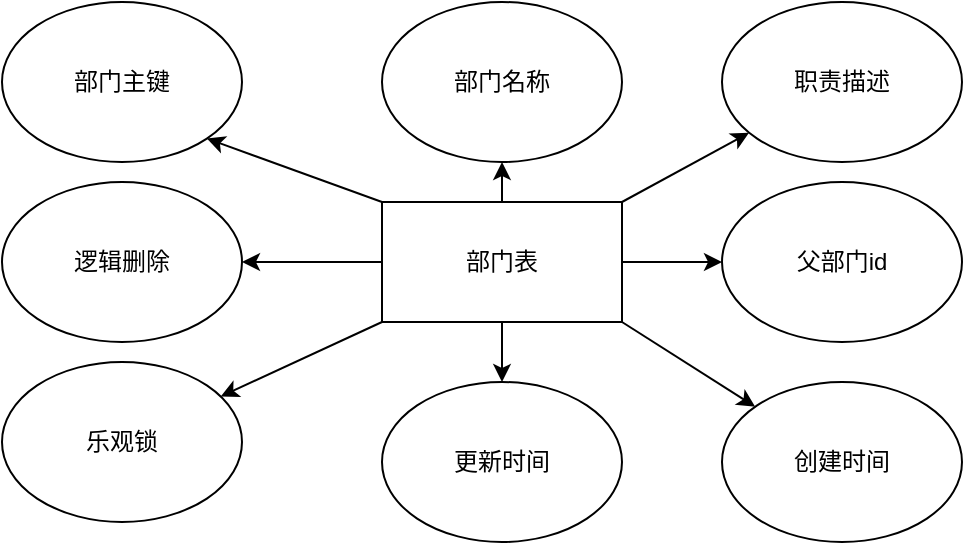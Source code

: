 <mxfile>
    <diagram id="DvzW2lq-U-BAxOd4A3_V" name="第 1 页">
        <mxGraphModel dx="820" dy="575" grid="0" gridSize="10" guides="1" tooltips="1" connect="1" arrows="1" fold="1" page="0" pageScale="1" pageWidth="827" pageHeight="1169" background="#ffffff" math="0" shadow="0">
            <root>
                <mxCell id="0"/>
                <mxCell id="1" parent="0"/>
                <mxCell id="12" style="edgeStyle=none;html=1;exitX=0;exitY=0;exitDx=0;exitDy=0;entryX=1;entryY=1;entryDx=0;entryDy=0;strokeColor=#000000;" parent="1" source="2" target="3" edge="1">
                    <mxGeometry relative="1" as="geometry"/>
                </mxCell>
                <mxCell id="13" style="edgeStyle=none;html=1;exitX=0.5;exitY=0;exitDx=0;exitDy=0;strokeColor=#000000;" parent="1" source="2" target="4" edge="1">
                    <mxGeometry relative="1" as="geometry"/>
                </mxCell>
                <mxCell id="14" style="edgeStyle=none;html=1;exitX=1;exitY=0;exitDx=0;exitDy=0;strokeColor=#000000;" parent="1" source="2" target="5" edge="1">
                    <mxGeometry relative="1" as="geometry"/>
                </mxCell>
                <mxCell id="15" style="edgeStyle=none;html=1;strokeColor=#000000;" parent="1" source="2" target="7" edge="1">
                    <mxGeometry relative="1" as="geometry"/>
                </mxCell>
                <mxCell id="16" style="edgeStyle=none;html=1;exitX=1;exitY=1;exitDx=0;exitDy=0;strokeColor=#000000;" parent="1" source="2" target="10" edge="1">
                    <mxGeometry relative="1" as="geometry"/>
                </mxCell>
                <mxCell id="17" style="edgeStyle=none;html=1;exitX=0.5;exitY=1;exitDx=0;exitDy=0;strokeColor=#000000;" parent="1" source="2" target="9" edge="1">
                    <mxGeometry relative="1" as="geometry"/>
                </mxCell>
                <mxCell id="18" style="edgeStyle=none;html=1;exitX=0;exitY=1;exitDx=0;exitDy=0;strokeColor=#000000;" parent="1" source="2" target="8" edge="1">
                    <mxGeometry relative="1" as="geometry"/>
                </mxCell>
                <mxCell id="19" style="edgeStyle=none;html=1;exitX=0;exitY=0.5;exitDx=0;exitDy=0;strokeColor=#000000;" parent="1" source="2" target="6" edge="1">
                    <mxGeometry relative="1" as="geometry"/>
                </mxCell>
                <mxCell id="2" value="部门表" style="rounded=0;whiteSpace=wrap;html=1;fontColor=#000000;strokeColor=#000000;fillColor=none;" parent="1" vertex="1">
                    <mxGeometry x="340" y="300" width="120" height="60" as="geometry"/>
                </mxCell>
                <mxCell id="3" value="部门主键" style="ellipse;whiteSpace=wrap;html=1;fontColor=#000000;fillColor=none;strokeColor=#000000;" parent="1" vertex="1">
                    <mxGeometry x="150" y="200" width="120" height="80" as="geometry"/>
                </mxCell>
                <mxCell id="4" value="部门名称" style="ellipse;whiteSpace=wrap;html=1;strokeColor=#000000;fillColor=none;fontColor=#000000;" parent="1" vertex="1">
                    <mxGeometry x="340" y="200" width="120" height="80" as="geometry"/>
                </mxCell>
                <mxCell id="5" value="职责描述" style="ellipse;whiteSpace=wrap;html=1;fontColor=#000000;strokeColor=#000000;fillColor=none;" parent="1" vertex="1">
                    <mxGeometry x="510" y="200" width="120" height="80" as="geometry"/>
                </mxCell>
                <mxCell id="6" value="逻辑删除" style="ellipse;whiteSpace=wrap;html=1;strokeColor=#000000;fontColor=#000000;fillColor=none;" parent="1" vertex="1">
                    <mxGeometry x="150" y="290" width="120" height="80" as="geometry"/>
                </mxCell>
                <mxCell id="7" value="父部门id" style="ellipse;whiteSpace=wrap;html=1;fillColor=none;strokeColor=#000000;fontColor=#000000;" parent="1" vertex="1">
                    <mxGeometry x="510" y="290" width="120" height="80" as="geometry"/>
                </mxCell>
                <mxCell id="8" value="乐观锁" style="ellipse;whiteSpace=wrap;html=1;fillColor=none;strokeColor=#000000;fontColor=#000000;" parent="1" vertex="1">
                    <mxGeometry x="150" y="380" width="120" height="80" as="geometry"/>
                </mxCell>
                <mxCell id="9" value="更新时间" style="ellipse;whiteSpace=wrap;html=1;fillColor=none;strokeColor=#000000;fontColor=#000000;" parent="1" vertex="1">
                    <mxGeometry x="340" y="390" width="120" height="80" as="geometry"/>
                </mxCell>
                <mxCell id="10" value="创建时间" style="ellipse;whiteSpace=wrap;html=1;fontColor=#000000;strokeColor=#000000;fillColor=none;" parent="1" vertex="1">
                    <mxGeometry x="510" y="390" width="120" height="80" as="geometry"/>
                </mxCell>
            </root>
        </mxGraphModel>
    </diagram>
</mxfile>